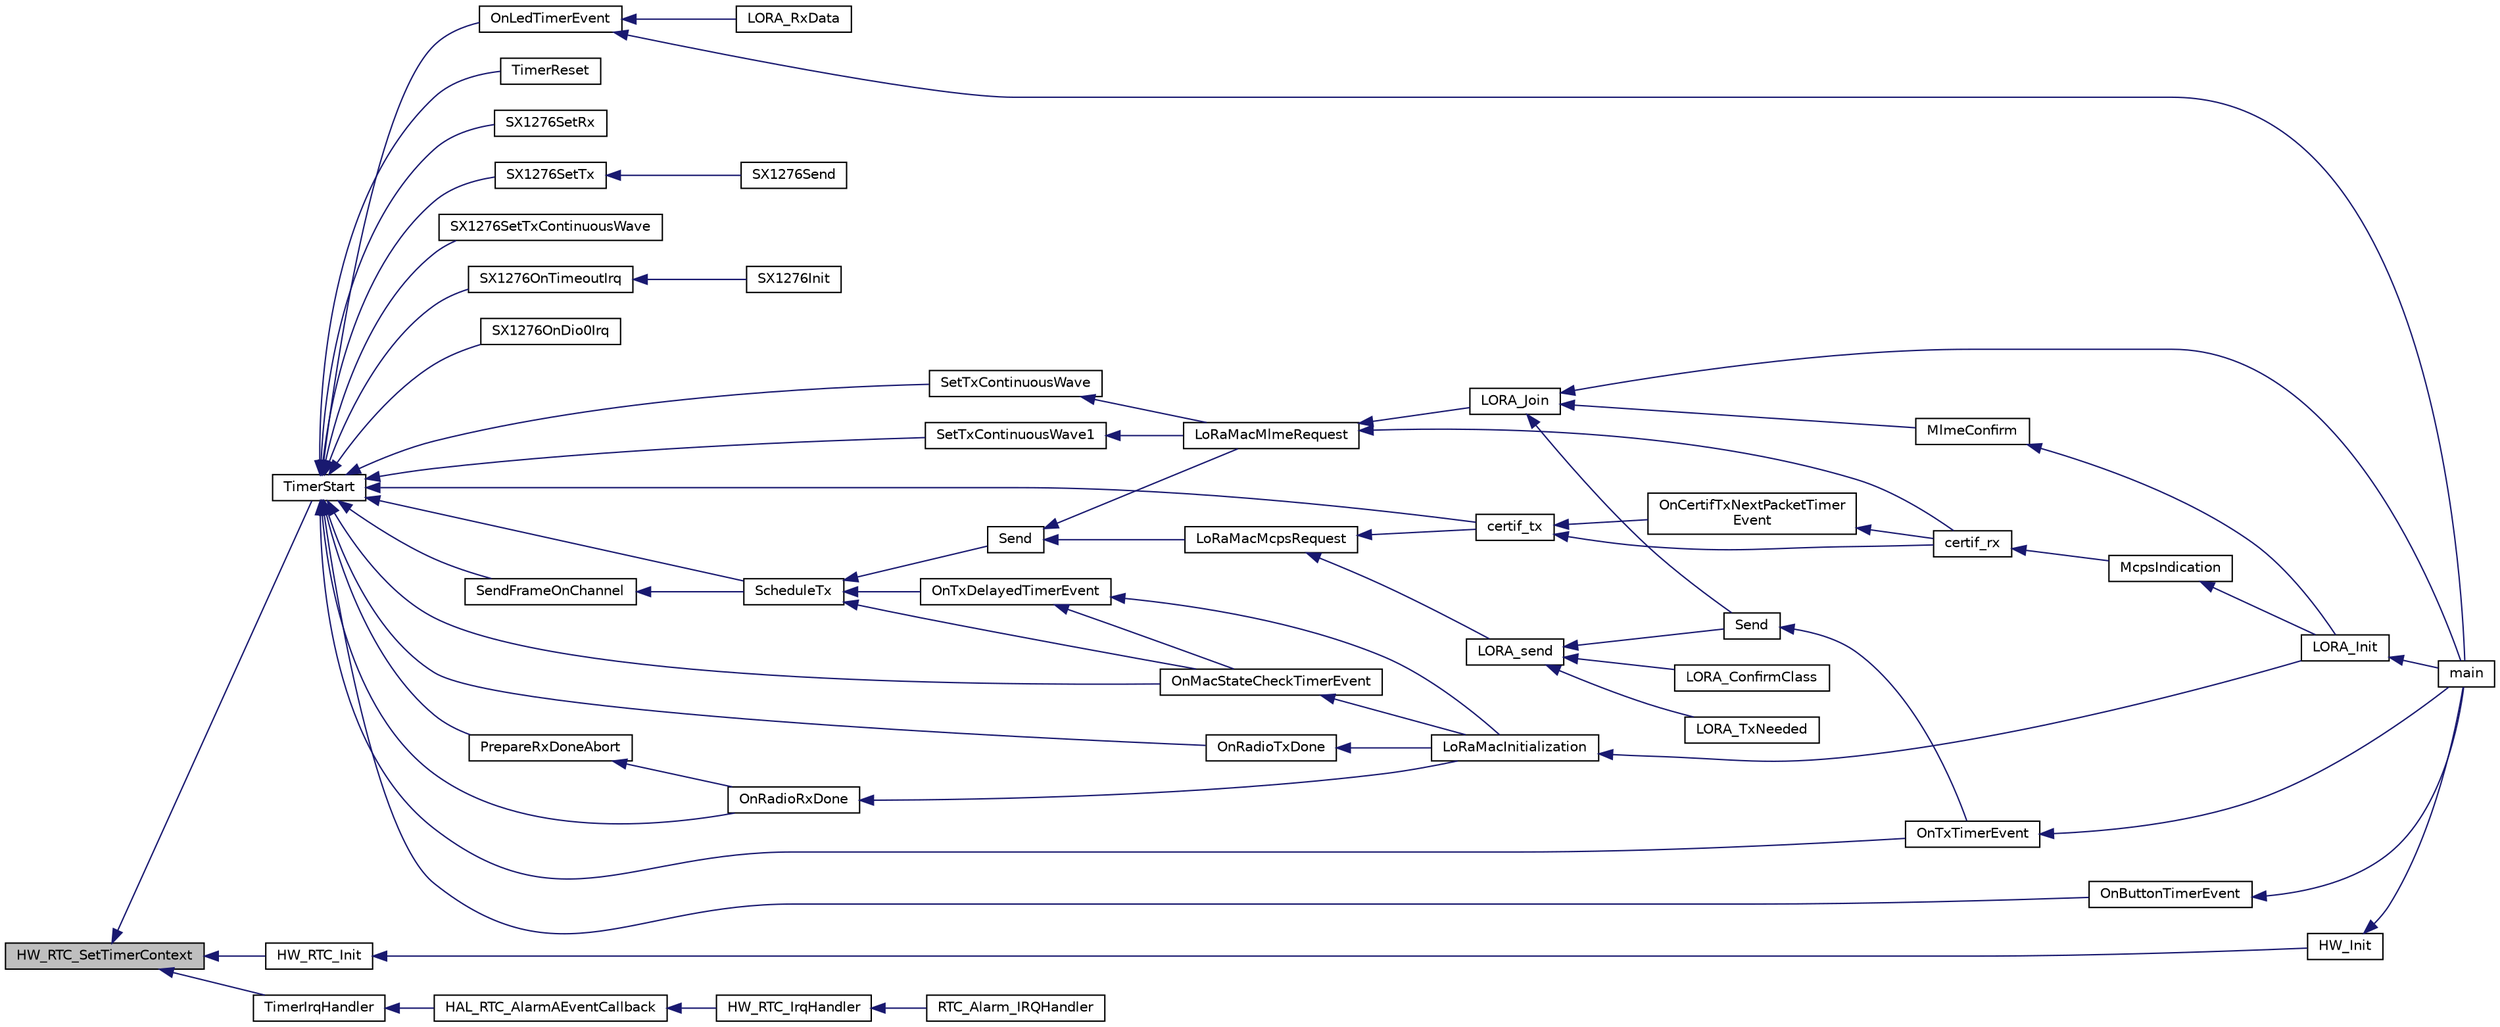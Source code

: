 digraph "HW_RTC_SetTimerContext"
{
  edge [fontname="Helvetica",fontsize="10",labelfontname="Helvetica",labelfontsize="10"];
  node [fontname="Helvetica",fontsize="10",shape=record];
  rankdir="LR";
  Node459 [label="HW_RTC_SetTimerContext",height=0.2,width=0.4,color="black", fillcolor="grey75", style="filled", fontcolor="black"];
  Node459 -> Node460 [dir="back",color="midnightblue",fontsize="10",style="solid",fontname="Helvetica"];
  Node460 [label="TimerStart",height=0.2,width=0.4,color="black", fillcolor="white", style="filled",URL="$time_server_8h.html#acd2c1f05aa1976f3bbedd389c8710a78",tooltip="Starts and adds the timer object to the list of timer events "];
  Node460 -> Node461 [dir="back",color="midnightblue",fontsize="10",style="solid",fontname="Helvetica"];
  Node461 [label="SX1276SetRx",height=0.2,width=0.4,color="black", fillcolor="white", style="filled",URL="$sx1276_8h.html#a8c2df9351fbde83379717dc6f76e5c11",tooltip="Sets the radio in reception mode for the given time "];
  Node460 -> Node462 [dir="back",color="midnightblue",fontsize="10",style="solid",fontname="Helvetica"];
  Node462 [label="SX1276SetTx",height=0.2,width=0.4,color="black", fillcolor="white", style="filled",URL="$sx1276_8c.html#a4aea9f6f1070dfd4e4b73bb5ddc1fe38",tooltip="Sets the SX1276 in transmission mode for the given time "];
  Node462 -> Node463 [dir="back",color="midnightblue",fontsize="10",style="solid",fontname="Helvetica"];
  Node463 [label="SX1276Send",height=0.2,width=0.4,color="black", fillcolor="white", style="filled",URL="$sx1276_8h.html#a901a3dcdbf26005e0f3f2def3e3d83b3",tooltip="Sends the buffer of size. Prepares the packet to be sent and sets the radio in transmission ..."];
  Node460 -> Node464 [dir="back",color="midnightblue",fontsize="10",style="solid",fontname="Helvetica"];
  Node464 [label="SX1276SetTxContinuousWave",height=0.2,width=0.4,color="black", fillcolor="white", style="filled",URL="$sx1276_8h.html#ac77895b054eb64df0ee2fa97061efae8",tooltip="Sets the radio in continuous wave transmission mode "];
  Node460 -> Node465 [dir="back",color="midnightblue",fontsize="10",style="solid",fontname="Helvetica"];
  Node465 [label="SX1276OnTimeoutIrq",height=0.2,width=0.4,color="black", fillcolor="white", style="filled",URL="$sx1276_8c.html#a3eda1c409a0269313a079389593d75cb",tooltip="Tx & Rx timeout timer callback "];
  Node465 -> Node466 [dir="back",color="midnightblue",fontsize="10",style="solid",fontname="Helvetica"];
  Node466 [label="SX1276Init",height=0.2,width=0.4,color="black", fillcolor="white", style="filled",URL="$sx1276_8h.html#a19a9ddff3f878b85e42c7571485fe3c8",tooltip="Initializes the radio "];
  Node460 -> Node467 [dir="back",color="midnightblue",fontsize="10",style="solid",fontname="Helvetica"];
  Node467 [label="SX1276OnDio0Irq",height=0.2,width=0.4,color="black", fillcolor="white", style="filled",URL="$sx1276_8c.html#a51cff5becabc1485224d53133f99e0e4",tooltip="DIO 0 IRQ callback "];
  Node460 -> Node468 [dir="back",color="midnightblue",fontsize="10",style="solid",fontname="Helvetica"];
  Node468 [label="certif_tx",height=0.2,width=0.4,color="black", fillcolor="white", style="filled",URL="$lora-test_8c.html#a735361add977554215fd3e1e70b74760"];
  Node468 -> Node469 [dir="back",color="midnightblue",fontsize="10",style="solid",fontname="Helvetica"];
  Node469 [label="certif_rx",height=0.2,width=0.4,color="black", fillcolor="white", style="filled",URL="$lora-test_8h.html#ad5e51928ecf0cca8d4f33f9e9c10aba4"];
  Node469 -> Node470 [dir="back",color="midnightblue",fontsize="10",style="solid",fontname="Helvetica"];
  Node470 [label="McpsIndication",height=0.2,width=0.4,color="black", fillcolor="white", style="filled",URL="$lora_8c.html#aa62f56dcd70e02213fc6e5d0f04b3d1c",tooltip="MCPS-Indication event function "];
  Node470 -> Node471 [dir="back",color="midnightblue",fontsize="10",style="solid",fontname="Helvetica"];
  Node471 [label="LORA_Init",height=0.2,width=0.4,color="black", fillcolor="white", style="filled",URL="$lora_8h.html#a60e6c21550fcaf1cadb87454348046ad",tooltip="Lora Initialisation "];
  Node471 -> Node472 [dir="back",color="midnightblue",fontsize="10",style="solid",fontname="Helvetica"];
  Node472 [label="main",height=0.2,width=0.4,color="black", fillcolor="white", style="filled",URL="$main_8c.html#a840291bc02cba5474a4cb46a9b9566fe",tooltip="Main program "];
  Node468 -> Node473 [dir="back",color="midnightblue",fontsize="10",style="solid",fontname="Helvetica"];
  Node473 [label="OnCertifTxNextPacketTimer\lEvent",height=0.2,width=0.4,color="black", fillcolor="white", style="filled",URL="$lora-test_8c.html#a2e3edcd940d4df35743fe87783f89bbc",tooltip="Function executed on TxNextPacket Timeout event "];
  Node473 -> Node469 [dir="back",color="midnightblue",fontsize="10",style="solid",fontname="Helvetica"];
  Node460 -> Node474 [dir="back",color="midnightblue",fontsize="10",style="solid",fontname="Helvetica"];
  Node474 [label="OnRadioTxDone",height=0.2,width=0.4,color="black", fillcolor="white", style="filled",URL="$_lo_ra_mac_8c.html#ac87ba7b0231ab8e90b130849e3dee4be",tooltip="Function to be executed on Radio Tx Done event "];
  Node474 -> Node475 [dir="back",color="midnightblue",fontsize="10",style="solid",fontname="Helvetica"];
  Node475 [label="LoRaMacInitialization",height=0.2,width=0.4,color="black", fillcolor="white", style="filled",URL="$group___l_o_r_a_m_a_c.html#ga7ca445cf825e45999810b3991273eba5",tooltip="LoRaMAC layer initialization "];
  Node475 -> Node471 [dir="back",color="midnightblue",fontsize="10",style="solid",fontname="Helvetica"];
  Node460 -> Node476 [dir="back",color="midnightblue",fontsize="10",style="solid",fontname="Helvetica"];
  Node476 [label="PrepareRxDoneAbort",height=0.2,width=0.4,color="black", fillcolor="white", style="filled",URL="$_lo_ra_mac_8c.html#a420f8e89407bab48414b1058d8071c97",tooltip="This function prepares the MAC to abort the execution of function OnRadioRxDone in case of a receptio..."];
  Node476 -> Node477 [dir="back",color="midnightblue",fontsize="10",style="solid",fontname="Helvetica"];
  Node477 [label="OnRadioRxDone",height=0.2,width=0.4,color="black", fillcolor="white", style="filled",URL="$_lo_ra_mac_8c.html#a34d9307ff02304a070ade799731ae0ed",tooltip="Function to be executed on Radio Rx Done event "];
  Node477 -> Node475 [dir="back",color="midnightblue",fontsize="10",style="solid",fontname="Helvetica"];
  Node460 -> Node477 [dir="back",color="midnightblue",fontsize="10",style="solid",fontname="Helvetica"];
  Node460 -> Node478 [dir="back",color="midnightblue",fontsize="10",style="solid",fontname="Helvetica"];
  Node478 [label="OnMacStateCheckTimerEvent",height=0.2,width=0.4,color="black", fillcolor="white", style="filled",URL="$_lo_ra_mac_8c.html#a3f66ff4ffb45c3be2a603fec651da617",tooltip="Function executed on Resend Frame timer event. "];
  Node478 -> Node475 [dir="back",color="midnightblue",fontsize="10",style="solid",fontname="Helvetica"];
  Node460 -> Node479 [dir="back",color="midnightblue",fontsize="10",style="solid",fontname="Helvetica"];
  Node479 [label="ScheduleTx",height=0.2,width=0.4,color="black", fillcolor="white", style="filled",URL="$_lo_ra_mac_8c.html#afac9f47df560a2c63ebe868fcf531716"];
  Node479 -> Node478 [dir="back",color="midnightblue",fontsize="10",style="solid",fontname="Helvetica"];
  Node479 -> Node480 [dir="back",color="midnightblue",fontsize="10",style="solid",fontname="Helvetica"];
  Node480 [label="OnTxDelayedTimerEvent",height=0.2,width=0.4,color="black", fillcolor="white", style="filled",URL="$_lo_ra_mac_8c.html#aff2188867ec43982ec7701c4815bc0ba",tooltip="Function executed on duty cycle delayed Tx timer event "];
  Node480 -> Node478 [dir="back",color="midnightblue",fontsize="10",style="solid",fontname="Helvetica"];
  Node480 -> Node475 [dir="back",color="midnightblue",fontsize="10",style="solid",fontname="Helvetica"];
  Node479 -> Node481 [dir="back",color="midnightblue",fontsize="10",style="solid",fontname="Helvetica"];
  Node481 [label="Send",height=0.2,width=0.4,color="black", fillcolor="white", style="filled",URL="$_lo_ra_mac_8c.html#a1d5d30b5cbe0349bab89375480c377bf",tooltip="LoRaMAC layer generic send frame "];
  Node481 -> Node482 [dir="back",color="midnightblue",fontsize="10",style="solid",fontname="Helvetica"];
  Node482 [label="LoRaMacMlmeRequest",height=0.2,width=0.4,color="black", fillcolor="white", style="filled",URL="$group___l_o_r_a_m_a_c.html#ga097113f30feecc17c780940ff74af33e",tooltip="LoRaMAC MLME-Request "];
  Node482 -> Node469 [dir="back",color="midnightblue",fontsize="10",style="solid",fontname="Helvetica"];
  Node482 -> Node483 [dir="back",color="midnightblue",fontsize="10",style="solid",fontname="Helvetica"];
  Node483 [label="LORA_Join",height=0.2,width=0.4,color="black", fillcolor="white", style="filled",URL="$lora_8h.html#a3671e53923a80ddbbd43e56342fd94fa",tooltip="Join a Lora Network in classA  if the device is ABP, this is a pass through functon ..."];
  Node483 -> Node484 [dir="back",color="midnightblue",fontsize="10",style="solid",fontname="Helvetica"];
  Node484 [label="MlmeConfirm",height=0.2,width=0.4,color="black", fillcolor="white", style="filled",URL="$lora_8c.html#ab72b68cc96c6187003c5dd6e325a74c7",tooltip="MLME-Confirm event function "];
  Node484 -> Node471 [dir="back",color="midnightblue",fontsize="10",style="solid",fontname="Helvetica"];
  Node483 -> Node472 [dir="back",color="midnightblue",fontsize="10",style="solid",fontname="Helvetica"];
  Node483 -> Node485 [dir="back",color="midnightblue",fontsize="10",style="solid",fontname="Helvetica"];
  Node485 [label="Send",height=0.2,width=0.4,color="black", fillcolor="white", style="filled",URL="$main_8c.html#ac96d7cf33dce81bb57a803bb3839d458"];
  Node485 -> Node486 [dir="back",color="midnightblue",fontsize="10",style="solid",fontname="Helvetica"];
  Node486 [label="OnTxTimerEvent",height=0.2,width=0.4,color="black", fillcolor="white", style="filled",URL="$main_8c.html#aa660732a6ebc018e235409094d603160"];
  Node486 -> Node472 [dir="back",color="midnightblue",fontsize="10",style="solid",fontname="Helvetica"];
  Node481 -> Node487 [dir="back",color="midnightblue",fontsize="10",style="solid",fontname="Helvetica"];
  Node487 [label="LoRaMacMcpsRequest",height=0.2,width=0.4,color="black", fillcolor="white", style="filled",URL="$group___l_o_r_a_m_a_c.html#ga79768f8a3c22aaff84d4dfcc77ad508c",tooltip="LoRaMAC MCPS-Request "];
  Node487 -> Node468 [dir="back",color="midnightblue",fontsize="10",style="solid",fontname="Helvetica"];
  Node487 -> Node488 [dir="back",color="midnightblue",fontsize="10",style="solid",fontname="Helvetica"];
  Node488 [label="LORA_send",height=0.2,width=0.4,color="black", fillcolor="white", style="filled",URL="$lora_8h.html#a343d8f2ddf9b21cb458e4a3e09076b5e",tooltip="run Lora classA state Machine "];
  Node488 -> Node485 [dir="back",color="midnightblue",fontsize="10",style="solid",fontname="Helvetica"];
  Node488 -> Node489 [dir="back",color="midnightblue",fontsize="10",style="solid",fontname="Helvetica"];
  Node489 [label="LORA_ConfirmClass",height=0.2,width=0.4,color="black", fillcolor="white", style="filled",URL="$main_8c.html#abf14859b334f10d0a38ee8489bee4bc1"];
  Node488 -> Node490 [dir="back",color="midnightblue",fontsize="10",style="solid",fontname="Helvetica"];
  Node490 [label="LORA_TxNeeded",height=0.2,width=0.4,color="black", fillcolor="white", style="filled",URL="$main_8c.html#a0bc8d6aec6bbd336bb8fd19cedd8a8b3"];
  Node460 -> Node491 [dir="back",color="midnightblue",fontsize="10",style="solid",fontname="Helvetica"];
  Node491 [label="SendFrameOnChannel",height=0.2,width=0.4,color="black", fillcolor="white", style="filled",URL="$_lo_ra_mac_8c.html#a2a974677f0401e2575148082667331de",tooltip="LoRaMAC layer prepared frame buffer transmission with channel specification "];
  Node491 -> Node479 [dir="back",color="midnightblue",fontsize="10",style="solid",fontname="Helvetica"];
  Node460 -> Node492 [dir="back",color="midnightblue",fontsize="10",style="solid",fontname="Helvetica"];
  Node492 [label="SetTxContinuousWave",height=0.2,width=0.4,color="black", fillcolor="white", style="filled",URL="$_lo_ra_mac_8c.html#a6a476e328faedf4544aa63adf40f931e",tooltip="Sets the radio in continuous transmission mode "];
  Node492 -> Node482 [dir="back",color="midnightblue",fontsize="10",style="solid",fontname="Helvetica"];
  Node460 -> Node493 [dir="back",color="midnightblue",fontsize="10",style="solid",fontname="Helvetica"];
  Node493 [label="SetTxContinuousWave1",height=0.2,width=0.4,color="black", fillcolor="white", style="filled",URL="$_lo_ra_mac_8c.html#a1974034d3a6ef2a0c38f4f853cfb62fb",tooltip="Sets the radio in continuous transmission mode "];
  Node493 -> Node482 [dir="back",color="midnightblue",fontsize="10",style="solid",fontname="Helvetica"];
  Node460 -> Node494 [dir="back",color="midnightblue",fontsize="10",style="solid",fontname="Helvetica"];
  Node494 [label="TimerReset",height=0.2,width=0.4,color="black", fillcolor="white", style="filled",URL="$time_server_8h.html#a7fbd64c53ec871110fabc5b14f212904",tooltip="Resets the timer object "];
  Node460 -> Node495 [dir="back",color="midnightblue",fontsize="10",style="solid",fontname="Helvetica"];
  Node495 [label="OnButtonTimerEvent",height=0.2,width=0.4,color="black", fillcolor="white", style="filled",URL="$main_8c.html#af27dc6b9241a921349087a139ca57d1e"];
  Node495 -> Node472 [dir="back",color="midnightblue",fontsize="10",style="solid",fontname="Helvetica"];
  Node460 -> Node496 [dir="back",color="midnightblue",fontsize="10",style="solid",fontname="Helvetica"];
  Node496 [label="OnLedTimerEvent",height=0.2,width=0.4,color="black", fillcolor="white", style="filled",URL="$main_8c.html#a57a758d5054f3e0648c080c33f5384c6"];
  Node496 -> Node472 [dir="back",color="midnightblue",fontsize="10",style="solid",fontname="Helvetica"];
  Node496 -> Node497 [dir="back",color="midnightblue",fontsize="10",style="solid",fontname="Helvetica"];
  Node497 [label="LORA_RxData",height=0.2,width=0.4,color="black", fillcolor="white", style="filled",URL="$main_8c.html#af9b5cc17bd270c1734e3e6465b75f86f"];
  Node460 -> Node486 [dir="back",color="midnightblue",fontsize="10",style="solid",fontname="Helvetica"];
  Node459 -> Node498 [dir="back",color="midnightblue",fontsize="10",style="solid",fontname="Helvetica"];
  Node498 [label="TimerIrqHandler",height=0.2,width=0.4,color="black", fillcolor="white", style="filled",URL="$time_server_8h.html#a742ab8d86db201a8b5d900ce8e27cf90",tooltip="Timer IRQ event handler "];
  Node498 -> Node499 [dir="back",color="midnightblue",fontsize="10",style="solid",fontname="Helvetica"];
  Node499 [label="HAL_RTC_AlarmAEventCallback",height=0.2,width=0.4,color="black", fillcolor="white", style="filled",URL="$stm32l1xx__hal__msp_8c.html#a11aeff83fd498cddbed3bcddcf017e0a",tooltip="Alarm A callback. "];
  Node499 -> Node500 [dir="back",color="midnightblue",fontsize="10",style="solid",fontname="Helvetica"];
  Node500 [label="HW_RTC_IrqHandler",height=0.2,width=0.4,color="black", fillcolor="white", style="filled",URL="$group___lory_s_d_k___r_t_c___functions.html#gae8ae8ef64d3025701112d509285006d4",tooltip="RTC IRQ Handler on the RTC Alarm "];
  Node500 -> Node501 [dir="back",color="midnightblue",fontsize="10",style="solid",fontname="Helvetica"];
  Node501 [label="RTC_Alarm_IRQHandler",height=0.2,width=0.4,color="black", fillcolor="white", style="filled",URL="$stm32l1xx__it_8c.html#a4da4fb52ec579671d337938e78f9a207"];
  Node459 -> Node502 [dir="back",color="midnightblue",fontsize="10",style="solid",fontname="Helvetica"];
  Node502 [label="HW_RTC_Init",height=0.2,width=0.4,color="black", fillcolor="white", style="filled",URL="$group___lory_s_d_k___r_t_c___functions.html#ga3021a4a33084812668411847ec35d71d",tooltip="Initializes the RTC timer "];
  Node502 -> Node503 [dir="back",color="midnightblue",fontsize="10",style="solid",fontname="Helvetica"];
  Node503 [label="HW_Init",height=0.2,width=0.4,color="black", fillcolor="white", style="filled",URL="$hw_8c.html#a40660973b9d57d78bc7e6e56a7a1bf42",tooltip="This function initializes the hardware "];
  Node503 -> Node472 [dir="back",color="midnightblue",fontsize="10",style="solid",fontname="Helvetica"];
}

